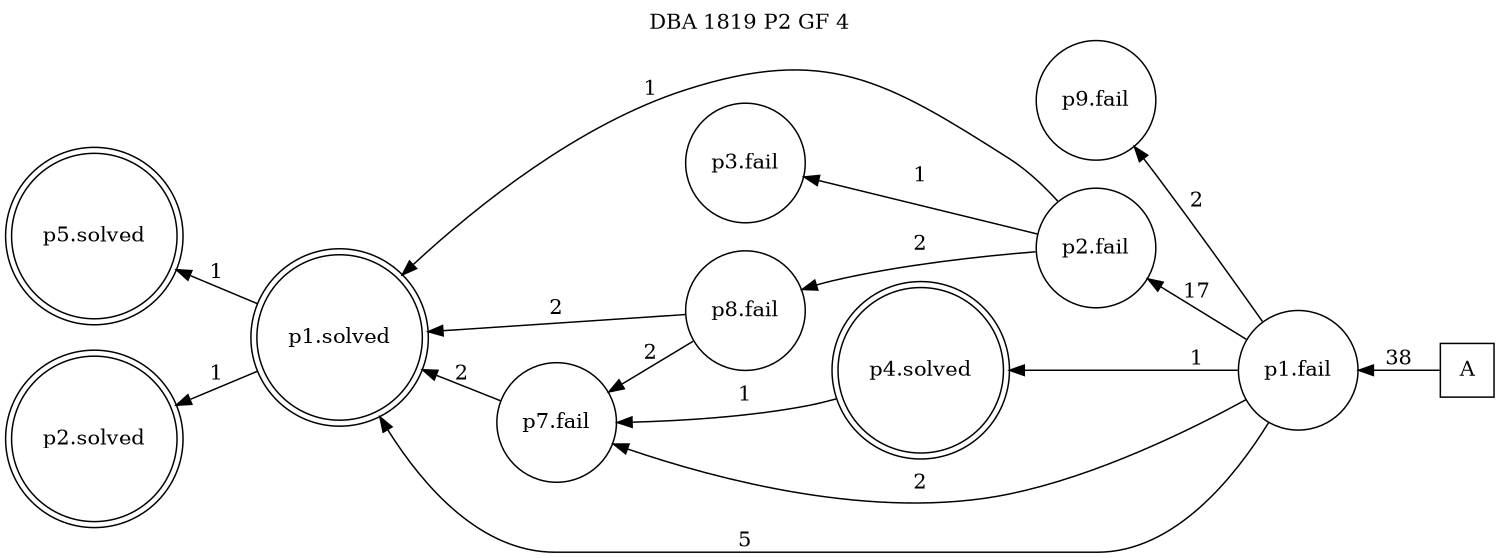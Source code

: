 digraph DBA_1819_P2_GF_4_GOOD {
labelloc="tl"
label= " DBA 1819 P2 GF 4 "
rankdir="RL";
graph [ size=" 10 , 10 !"]

"A" [shape="square" label="A"]
"p1.fail" [shape="circle" label="p1.fail"]
"p9.fail" [shape="circle" label="p9.fail"]
"p2.fail" [shape="circle" label="p2.fail"]
"p8.fail" [shape="circle" label="p8.fail"]
"p3.fail" [shape="circle" label="p3.fail"]
"p7.fail" [shape="circle" label="p7.fail"]
"p1.solved" [shape="doublecircle" label="p1.solved"]
"p4.solved" [shape="doublecircle" label="p4.solved"]
"p5.solved" [shape="doublecircle" label="p5.solved"]
"p2.solved" [shape="doublecircle" label="p2.solved"]
"A" -> "p1.fail" [ label=38]
"p1.fail" -> "p9.fail" [ label=2]
"p1.fail" -> "p2.fail" [ label=17]
"p1.fail" -> "p7.fail" [ label=2]
"p1.fail" -> "p1.solved" [ label=5]
"p1.fail" -> "p4.solved" [ label=1]
"p2.fail" -> "p8.fail" [ label=2]
"p2.fail" -> "p3.fail" [ label=1]
"p2.fail" -> "p1.solved" [ label=1]
"p8.fail" -> "p7.fail" [ label=2]
"p8.fail" -> "p1.solved" [ label=2]
"p7.fail" -> "p1.solved" [ label=2]
"p1.solved" -> "p5.solved" [ label=1]
"p1.solved" -> "p2.solved" [ label=1]
"p4.solved" -> "p7.fail" [ label=1]
}
